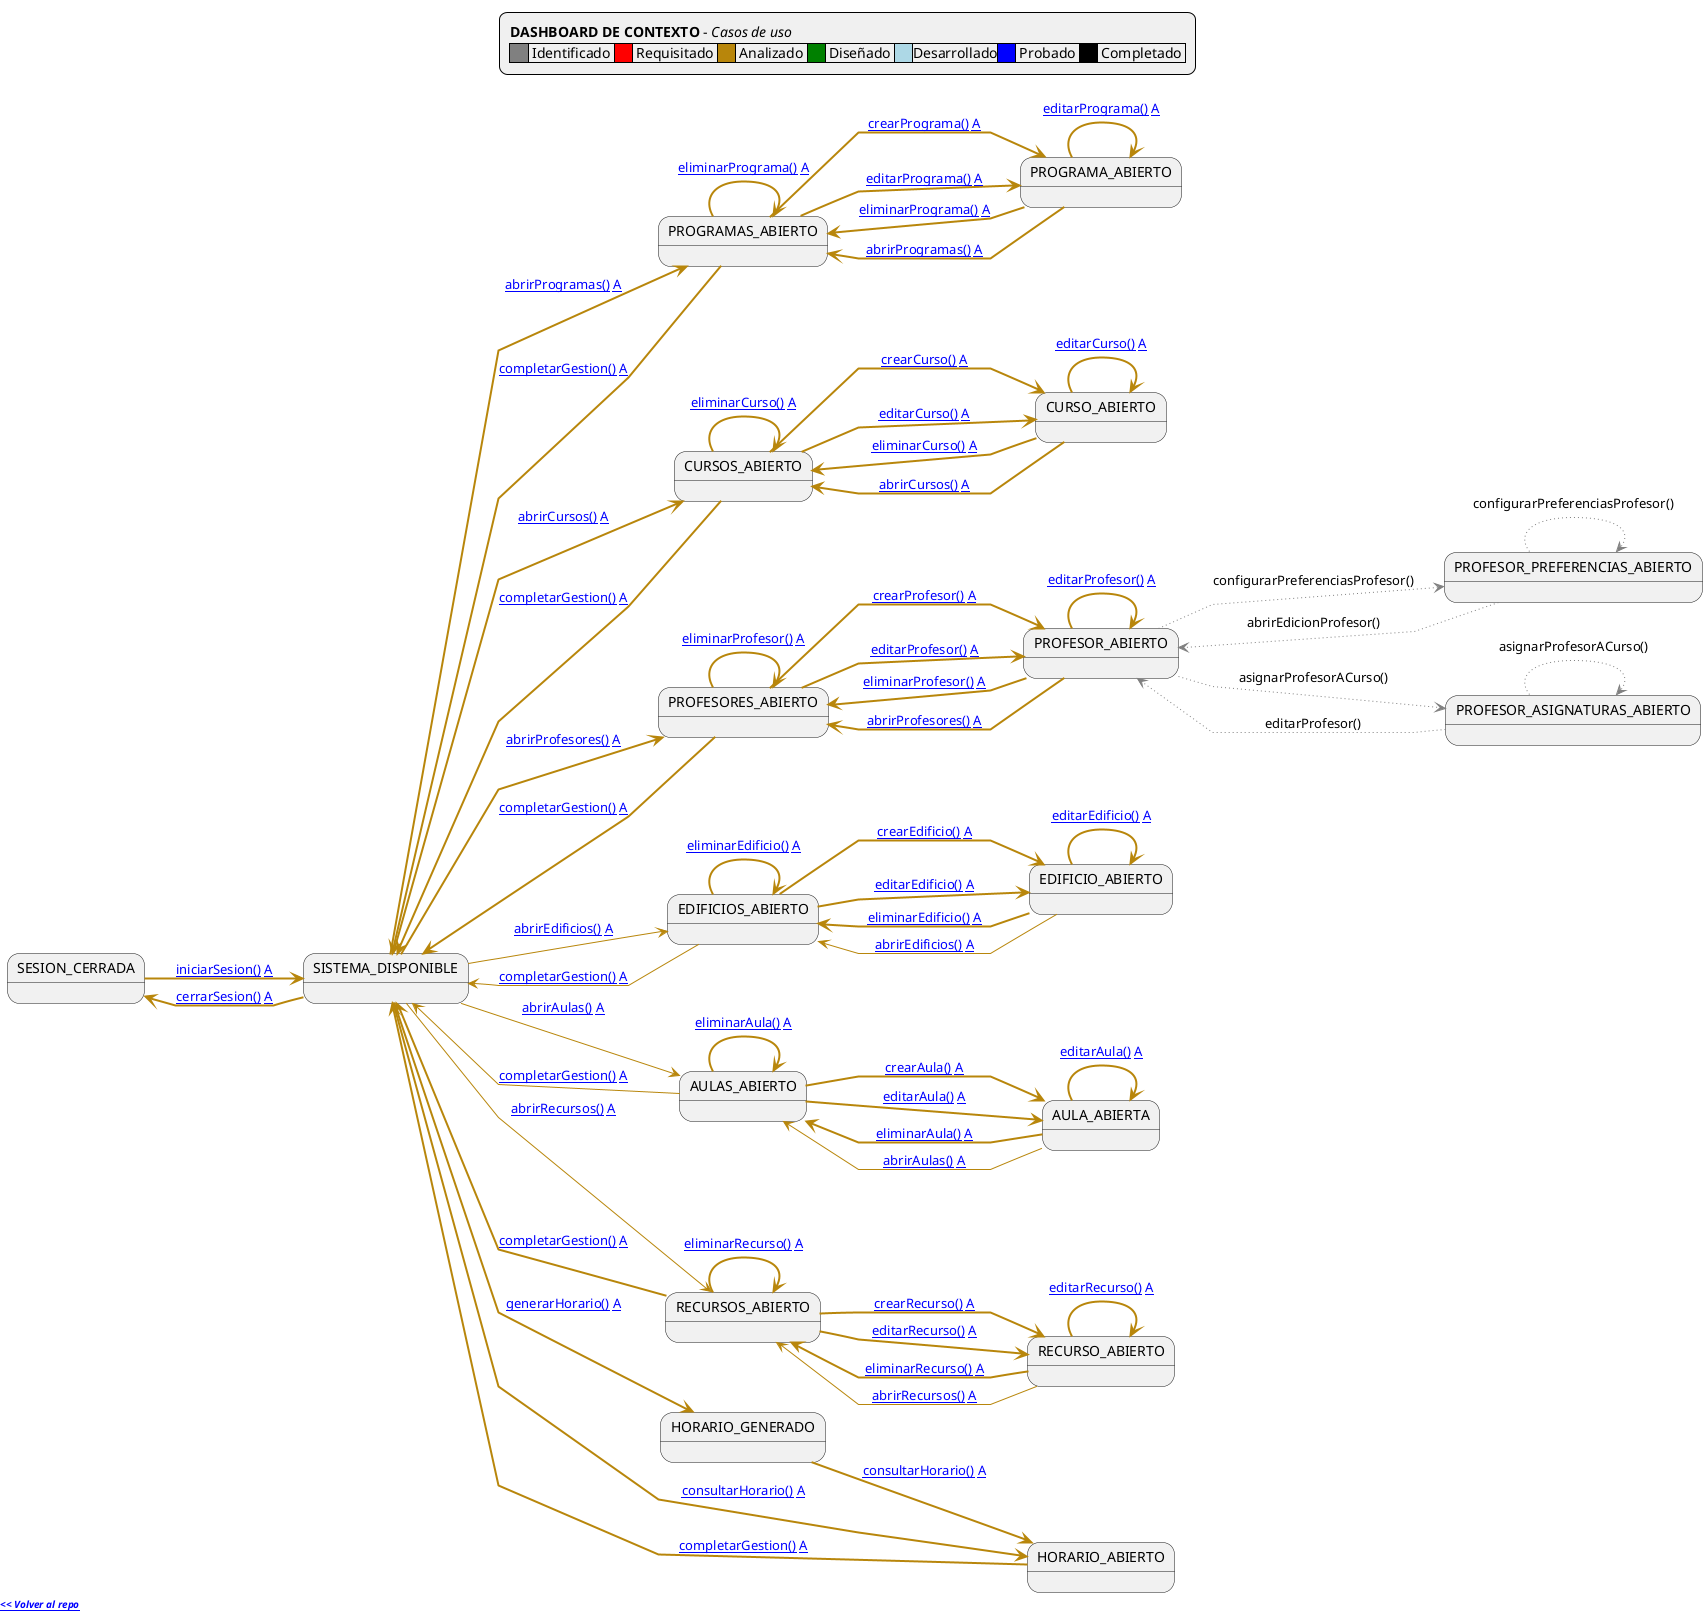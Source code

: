@startuml diagrama-contexto-administrador

left to right direction
skinparam linetype polyline

<style>
legend {
  BackGroundColor #f0f0f0;
  'Margin 30
  Padding 10
}
footer {
  HorizontalAlignment left
}

</style>

legend top
    **DASHBOARD DE CONTEXTO** - <i>Casos de uso</i>
    '====
    |<#gray>     | Identificado |<#red>     | Requisitado |<#darkgoldenrod>     | Analizado |<#green>     | Diseñado |<#lightblue>     |Desarrollado|<#blue>     | Probado |<#black>     | Completado |
    '====
    '[**nombreCasoUso()**] -> Especificación detallada / [**A**] -> Análisis MVC
    '====
end legend

footer
**<i>[[https://github.com/mmasias/pySigHor << Volver al repo]]</i>** 
end footer

state "SESION_CERRADA" as NoAuth
state "SISTEMA_DISPONIBLE" as Menu

state "PROGRAMAS_ABIERTO" as ListProgramas
state "PROGRAMA_ABIERTO" as EditPrograma
state "CURSOS_ABIERTO" as ListCursos
state "CURSO_ABIERTO" as EditCurso
state "PROFESORES_ABIERTO" as ListProfesores
state "PROFESOR_ABIERTO" as EditProfesor
state "PROFESOR_PREFERENCIAS_ABIERTO" as EditProfesorPreferencias
state "EDIFICIOS_ABIERTO" as ListEdificios
state "EDIFICIO_ABIERTO" as EditEdificio
state "AULAS_ABIERTO" as ListAulas
state "AULA_ABIERTA" as EditAula
state "RECURSOS_ABIERTO" as ListRecursos
state "RECURSO_ABIERTO" as EditRecurso

state "PROFESOR_ASIGNATURAS_ABIERTO" as Asignaciones
state "HORARIO_GENERADO" as Generacion
state "HORARIO_ABIERTO" as Consulta

NoAuth -[#darkgoldenrod,thickness=2]-> Menu: [[https://github.com/mmasias/pySigHor/blob/main/RUP/00-casos-uso/02-detalle/iniciarSesion/README.md iniciarSesion()]] [[https://github.com/mmasias/pySigHor/blob/main/RUP/01-analisis/casos-uso/iniciarSesion/README.md A]]

Menu -[#darkgoldenrod,thickness=2]-> NoAuth: [[https://github.com/mmasias/pySigHor/blob/main/RUP/00-casos-uso/02-detalle/cerrarSesion/README.md cerrarSesion()]] [[https://github.com/mmasias/pySigHor/blob/main/RUP/01-analisis/casos-uso/cerrarSesion/README.md A]]
Menu -[#darkgoldenrod,thickness=2]-> ListProgramas: [[https://github.com/mmasias/pySigHor/blob/main/RUP/00-casos-uso/02-detalle/abrirProgramas/README.md abrirProgramas()]] [[https://github.com/mmasias/pySigHor/blob/main/RUP/01-analisis/casos-uso/abrirProgramas/README.md A]]
Menu -[#darkgoldenrod,thickness=2]-> ListCursos: [[https://github.com/mmasias/pySigHor/blob/main/RUP/00-casos-uso/02-detalle/abrirCursos/README.md abrirCursos()]] [[https://github.com/mmasias/pySigHor/blob/main/RUP/01-analisis/casos-uso/abrirCursos/README.md A]]
Menu -[#darkgoldenrod,thickness=2]-> ListProfesores: [[https://github.com/mmasias/pySigHor/blob/main/RUP/00-casos-uso/02-detalle/abrirProfesores/README.md abrirProfesores()]] [[https://github.com/mmasias/pySigHor/blob/main/RUP/01-analisis/casos-uso/abrirProfesores/README.md A]]
Menu -[#darkgoldenrod]-> ListEdificios: [[https://github.com/mmasias/pySigHor/blob/main/RUP/00-casos-uso/02-detalle/abrirEdificios/README.md abrirEdificios()]] [[https://github.com/mmasias/pySigHor/blob/main/RUP/01-analisis/casos-uso/abrirEdificios/README.md A]]
Menu -[#darkgoldenrod]-> ListAulas: [[https://github.com/mmasias/pySigHor/blob/main/RUP/00-casos-uso/02-detalle/abrirAulas/README.md abrirAulas()]] [[https://github.com/mmasias/pySigHor/blob/main/RUP/01-analisis/casos-uso/abrirAulas/README.md A]]
Menu -[#darkgoldenrod]-> ListRecursos: [[https://github.com/mmasias/pySigHor/blob/main/RUP/00-casos-uso/02-detalle/abrirRecursos/README.md abrirRecursos()]] [[https://github.com/mmasias/pySigHor/blob/main/RUP/01-analisis/casos-uso/abrirRecursos/README.md A]]
Menu -[#darkgoldenrod,bold]-> Generacion: [[https://github.com/mmasias/pySigHor/blob/main/RUP/00-casos-uso/02-detalle/generarHorario/README.md generarHorario()]] [[https://github.com/mmasias/pySigHor/blob/main/RUP/01-analisis/casos-uso/generarHorario/README.md A]]
Menu -[#darkgoldenrod,bold]-> Consulta: [[https://github.com/mmasias/pySigHor/blob/main/RUP/00-casos-uso/02-detalle/consultarHorario/README.md consultarHorario()]] [[https://github.com/mmasias/pySigHor/blob/main/RUP/01-analisis/casos-uso/consultarHorario/README.md A]]

EditProfesor -[#gray,dotted]-> Asignaciones: asignarProfesorACurso()

Asignaciones -[#gray,dotted]-> Asignaciones: asignarProfesorACurso()
Asignaciones -[#gray,dotted]-> EditProfesor: editarProfesor()
ListProgramas -[#darkgoldenrod,thickness=2]-> EditPrograma: [[https://github.com/mmasias/pySigHor/blob/main/RUP/00-casos-uso/02-detalle/crearPrograma/README.md crearPrograma()]] [[https://github.com/mmasias/pySigHor/blob/main/RUP/01-analisis/casos-uso/crearPrograma/README.md A]]
ListProgramas -[#darkgoldenrod,thickness=2]-> EditPrograma: [[https://github.com/mmasias/pySigHor/blob/main/RUP/00-casos-uso/02-detalle/editarPrograma/README.md editarPrograma()]] [[https://github.com/mmasias/pySigHor/blob/main/RUP/01-analisis/casos-uso/editarPrograma/README.md A]]
ListProgramas -[#darkgoldenrod,thickness=2]-> ListProgramas: [[https://github.com/mmasias/pySigHor/blob/main/RUP/00-casos-uso/02-detalle/eliminarPrograma/README.md eliminarPrograma()]] [[https://github.com/mmasias/pySigHor/blob/main/RUP/01-analisis/casos-uso/eliminarPrograma/README.md A]]
EditPrograma -[#darkgoldenrod,thickness=2]-> EditPrograma: [[https://github.com/mmasias/pySigHor/blob/main/RUP/00-casos-uso/02-detalle/editarPrograma/README.md editarPrograma()]] [[https://github.com/mmasias/pySigHor/blob/main/RUP/01-analisis/casos-uso/editarPrograma/README.md A]]
EditPrograma -[#darkgoldenrod,thickness=2]-> ListProgramas: [[https://github.com/mmasias/pySigHor/blob/main/RUP/00-casos-uso/02-detalle/eliminarPrograma/README.md eliminarPrograma()]] [[https://github.com/mmasias/pySigHor/blob/main/RUP/01-analisis/casos-uso/eliminarPrograma/README.md A]]
EditPrograma -[#darkgoldenrod,thickness=2]-> ListProgramas: [[https://github.com/mmasias/pySigHor/blob/main/RUP/00-casos-uso/02-detalle/abrirProgramas/README.md abrirProgramas()]] [[https://github.com/mmasias/pySigHor/blob/main/RUP/01-analisis/casos-uso/abrirProgramas/README.md A]]
ListCursos -[#darkgoldenrod,thickness=2]-> EditCurso: [[https://github.com/mmasias/pySigHor/blob/main/RUP/00-casos-uso/02-detalle/crearCurso/README.md crearCurso()]] [[https://github.com/mmasias/pySigHor/blob/main/RUP/01-analisis/casos-uso/crearCurso/README.md A]]
ListCursos -[#darkgoldenrod,thickness=2]-> EditCurso: [[https://github.com/mmasias/pySigHor/blob/main/RUP/00-casos-uso/02-detalle/editarCurso/README.md editarCurso()]] [[https://github.com/mmasias/pySigHor/blob/main/RUP/01-analisis/casos-uso/editarCurso/README.md A]]
ListCursos -[#darkgoldenrod,thickness=2]-> ListCursos: [[https://github.com/mmasias/pySigHor/blob/main/RUP/00-casos-uso/02-detalle/eliminarCurso/README.md eliminarCurso()]] [[https://github.com/mmasias/pySigHor/blob/main/RUP/01-analisis/casos-uso/eliminarCurso/README.md A]]
EditCurso -[#darkgoldenrod,thickness=2]-> EditCurso: [[https://github.com/mmasias/pySigHor/blob/main/RUP/00-casos-uso/02-detalle/editarCurso/README.md editarCurso()]] [[https://github.com/mmasias/pySigHor/blob/main/RUP/01-analisis/casos-uso/editarCurso/README.md A]]
EditCurso -[#darkgoldenrod,thickness=2]-> ListCursos: [[https://github.com/mmasias/pySigHor/blob/main/RUP/00-casos-uso/02-detalle/eliminarCurso/README.md eliminarCurso()]] [[https://github.com/mmasias/pySigHor/blob/main/RUP/01-analisis/casos-uso/eliminarCurso/README.md A]]
EditCurso -[#darkgoldenrod,thickness=2]-> ListCursos: [[https://github.com/mmasias/pySigHor/blob/main/RUP/00-casos-uso/02-detalle/abrirCursos/README.md abrirCursos()]] [[https://github.com/mmasias/pySigHor/blob/main/RUP/01-analisis/casos-uso/abrirCursos/README.md A]]
ListProfesores -[#darkgoldenrod,thickness=2]-> EditProfesor: [[https://github.com/mmasias/pySigHor/blob/main/RUP/00-casos-uso/02-detalle/crearProfesor/README.md crearProfesor()]] [[https://github.com/mmasias/pySigHor/blob/main/RUP/01-analisis/casos-uso/crearProfesor/README.md A]]
ListProfesores -[#darkgoldenrod,thickness=2]-> EditProfesor: [[https://github.com/mmasias/pySigHor/blob/main/RUP/00-casos-uso/02-detalle/editarProfesor/README.md editarProfesor()]] [[https://github.com/mmasias/pySigHor/blob/main/RUP/01-analisis/casos-uso/editarProfesor/README.md A]]
ListProfesores -[#darkgoldenrod,thickness=2]-> ListProfesores: [[https://github.com/mmasias/pySigHor/blob/main/RUP/00-casos-uso/02-detalle/eliminarProfesor/README.md eliminarProfesor()]] [[https://github.com/mmasias/pySigHor/blob/main/RUP/01-analisis/casos-uso/eliminarProfesor/README.md A]]
EditProfesor -[#darkgoldenrod,thickness=2]-> EditProfesor: [[https://github.com/mmasias/pySigHor/blob/main/RUP/00-casos-uso/02-detalle/editarProfesor/README.md editarProfesor()]] [[https://github.com/mmasias/pySigHor/blob/main/RUP/01-analisis/casos-uso/editarProfesor/README.md A]]
EditProfesor -[#darkgoldenrod,thickness=2]-> ListProfesores: [[https://github.com/mmasias/pySigHor/blob/main/RUP/00-casos-uso/02-detalle/eliminarProfesor/README.md eliminarProfesor()]] [[https://github.com/mmasias/pySigHor/blob/main/RUP/01-analisis/casos-uso/eliminarProfesor/README.md A]]
EditProfesor -[#gray,dotted]-> EditProfesorPreferencias: configurarPreferenciasProfesor()
EditProfesor -[#darkgoldenrod,thickness=2]-> ListProfesores: [[https://github.com/mmasias/pySigHor/blob/main/RUP/00-casos-uso/02-detalle/abrirProfesores/README.md abrirProfesores()]] [[https://github.com/mmasias/pySigHor/blob/main/RUP/01-analisis/casos-uso/abrirProfesores/README.md A]]
EditProfesorPreferencias -[#gray,dotted]-> EditProfesorPreferencias: configurarPreferenciasProfesor()
EditProfesorPreferencias -[#gray,dotted]-> EditProfesor: abrirEdicionProfesor()
ListEdificios -[#darkgoldenrod,bold]-> EditEdificio: [[https://github.com/mmasias/pySigHor/blob/main/RUP/00-casos-uso/02-detalle/crearEdificio/README.md crearEdificio()]] [[https://github.com/mmasias/pySigHor/blob/main/RUP/01-analisis/casos-uso/crearEdificio/README.md A]]
ListEdificios -[#darkgoldenrod,bold]-> EditEdificio: [[https://github.com/mmasias/pySigHor/blob/main/RUP/00-casos-uso/02-detalle/editarEdificio/README.md editarEdificio()]] [[https://github.com/mmasias/pySigHor/blob/main/RUP/01-analisis/casos-uso/editarEdificio/README.md A]]
ListEdificios -[#darkgoldenrod,bold]-> ListEdificios: [[https://github.com/mmasias/pySigHor/blob/main/RUP/00-casos-uso/02-detalle/eliminarEdificio/README.md eliminarEdificio()]] [[https://github.com/mmasias/pySigHor/blob/main/RUP/01-analisis/casos-uso/eliminarEdificio/README.md A]]
EditEdificio -[#darkgoldenrod,bold]-> EditEdificio: [[https://github.com/mmasias/pySigHor/blob/main/RUP/00-casos-uso/02-detalle/editarEdificio/README.md editarEdificio()]] [[https://github.com/mmasias/pySigHor/blob/main/RUP/01-analisis/casos-uso/editarEdificio/README.md A]]
EditEdificio -[#darkgoldenrod,bold]-> ListEdificios: [[https://github.com/mmasias/pySigHor/blob/main/RUP/00-casos-uso/02-detalle/eliminarEdificio/README.md eliminarEdificio()]] [[https://github.com/mmasias/pySigHor/blob/main/RUP/01-analisis/casos-uso/eliminarEdificio/README.md A]]
EditEdificio -[#darkgoldenrod]-> ListEdificios: [[https://github.com/mmasias/pySigHor/blob/main/RUP/00-casos-uso/02-detalle/abrirEdificios/README.md abrirEdificios()]] [[https://github.com/mmasias/pySigHor/blob/main/RUP/01-analisis/casos-uso/abrirEdificios/README.md A]]
ListAulas -[#darkgoldenrod,bold]-> EditAula: [[https://github.com/mmasias/pySigHor/blob/main/RUP/00-casos-uso/02-detalle/crearAula/README.md crearAula()]] [[https://github.com/mmasias/pySigHor/blob/main/RUP/01-analisis/casos-uso/crearAula/README.md A]]
ListAulas -[#darkgoldenrod,bold]-> EditAula: [[https://github.com/mmasias/pySigHor/blob/main/RUP/00-casos-uso/02-detalle/editarAula/README.md editarAula()]] [[https://github.com/mmasias/pySigHor/blob/main/RUP/01-analisis/casos-uso/editarAula/README.md A]]
ListAulas -[#darkgoldenrod,bold]-> ListAulas: [[https://github.com/mmasias/pySigHor/blob/main/RUP/00-casos-uso/02-detalle/eliminarAula/README.md eliminarAula()]] [[https://github.com/mmasias/pySigHor/blob/main/RUP/01-analisis/casos-uso/eliminarAula/README.md A]]
EditAula -[#darkgoldenrod,bold]-> EditAula: [[https://github.com/mmasias/pySigHor/blob/main/RUP/00-casos-uso/02-detalle/editarAula/README.md editarAula()]] [[https://github.com/mmasias/pySigHor/blob/main/RUP/01-analisis/casos-uso/editarAula/README.md A]]
EditAula -[#darkgoldenrod,bold]-> ListAulas: [[https://github.com/mmasias/pySigHor/blob/main/RUP/00-casos-uso/02-detalle/eliminarAula/README.md eliminarAula()]] [[https://github.com/mmasias/pySigHor/blob/main/RUP/01-analisis/casos-uso/eliminarAula/README.md A]]
EditAula -[#darkgoldenrod]-> ListAulas: [[https://github.com/mmasias/pySigHor/blob/main/RUP/00-casos-uso/02-detalle/abrirAulas/README.md abrirAulas()]] [[https://github.com/mmasias/pySigHor/blob/main/RUP/01-analisis/casos-uso/abrirAulas/README.md A]]
ListRecursos -[#darkgoldenrod,bold]-> EditRecurso: [[https://github.com/mmasias/pySigHor/blob/main/RUP/00-casos-uso/02-detalle/crearRecurso/README.md crearRecurso()]] [[https://github.com/mmasias/pySigHor/blob/main/RUP/01-analisis/casos-uso/crearRecurso/README.md A]]
ListRecursos -[#darkgoldenrod,bold]-> EditRecurso: [[https://github.com/mmasias/pySigHor/blob/main/RUP/00-casos-uso/02-detalle/editarRecurso/README.md editarRecurso()]] [[https://github.com/mmasias/pySigHor/blob/main/RUP/01-analisis/casos-uso/editarRecurso/README.md A]]
ListRecursos -[#darkgoldenrod,bold]-> ListRecursos: [[https://github.com/mmasias/pySigHor/blob/main/RUP/00-casos-uso/02-detalle/eliminarRecurso/README.md eliminarRecurso()]] [[https://github.com/mmasias/pySigHor/blob/main/RUP/01-analisis/casos-uso/eliminarRecurso/README.md A]]
EditRecurso -[#darkgoldenrod,bold]-> EditRecurso: [[https://github.com/mmasias/pySigHor/blob/main/RUP/00-casos-uso/02-detalle/editarRecurso/README.md editarRecurso()]] [[https://github.com/mmasias/pySigHor/blob/main/RUP/01-analisis/casos-uso/editarRecurso/README.md A]]
EditRecurso -[#darkgoldenrod,bold]-> ListRecursos: [[https://github.com/mmasias/pySigHor/blob/main/RUP/00-casos-uso/02-detalle/eliminarRecurso/README.md eliminarRecurso()]] [[https://github.com/mmasias/pySigHor/blob/main/RUP/01-analisis/casos-uso/eliminarRecurso/README.md A]]
EditRecurso -[#darkgoldenrod]-> ListRecursos: [[https://github.com/mmasias/pySigHor/blob/main/RUP/00-casos-uso/02-detalle/abrirRecursos/README.md abrirRecursos()]] [[https://github.com/mmasias/pySigHor/blob/main/RUP/01-analisis/casos-uso/abrirRecursos/README.md A]]
ListProgramas -[#darkgoldenrod,thickness=2]-> Menu: [[https://github.com/mmasias/pySigHor/blob/main/RUP/00-casos-uso/02-detalle/completarGestion/README.md completarGestion()]] [[https://github.com/mmasias/pySigHor/blob/main/RUP/01-analisis/casos-uso/completarGestion/README.md A]]
ListCursos -[#darkgoldenrod,thickness=2]-> Menu: [[https://github.com/mmasias/pySigHor/blob/main/RUP/00-casos-uso/02-detalle/completarGestion/README.md completarGestion()]] [[https://github.com/mmasias/pySigHor/blob/main/RUP/01-analisis/casos-uso/completarGestion/README.md A]]
ListProfesores -[#darkgoldenrod,thickness=2]-> Menu: [[https://github.com/mmasias/pySigHor/blob/main/RUP/00-casos-uso/02-detalle/completarGestion/README.md completarGestion()]] [[https://github.com/mmasias/pySigHor/blob/main/RUP/01-analisis/casos-uso/completarGestion/README.md A]]
ListEdificios -[#darkgoldenrod]-> Menu: [[https://github.com/mmasias/pySigHor/blob/main/RUP/00-casos-uso/02-detalle/completarGestion/README.md completarGestion()]] [[https://github.com/mmasias/pySigHor/blob/main/RUP/01-analisis/casos-uso/completarGestion/README.md A]]
ListAulas -[#darkgoldenrod]-> Menu: [[https://github.com/mmasias/pySigHor/blob/main/RUP/00-casos-uso/02-detalle/completarGestion/README.md completarGestion()]] [[https://github.com/mmasias/pySigHor/blob/main/RUP/01-analisis/casos-uso/completarGestion/README.md A]]
ListRecursos -[#darkgoldenrod,bold]-> Menu: [[https://github.com/mmasias/pySigHor/blob/main/RUP/00-casos-uso/02-detalle/completarGestion/README.md completarGestion()]] [[https://github.com/mmasias/pySigHor/blob/main/RUP/01-analisis/casos-uso/completarGestion/README.md A]]
Generacion -[#darkgoldenrod,bold]-> Consulta: [[https://github.com/mmasias/pySigHor/blob/main/RUP/00-casos-uso/02-detalle/consultarHorario/README.md consultarHorario()]] [[https://github.com/mmasias/pySigHor/blob/main/RUP/01-analisis/casos-uso/consultarHorario/README.md A]]
Consulta -[#darkgoldenrod,bold]-> Menu: [[https://github.com/mmasias/pySigHor/blob/main/RUP/00-casos-uso/02-detalle/completarGestion/README.md completarGestion()]] [[https://github.com/mmasias/pySigHor/blob/main/RUP/01-analisis/casos-uso/completarGestion/README.md A]]
@enduml
